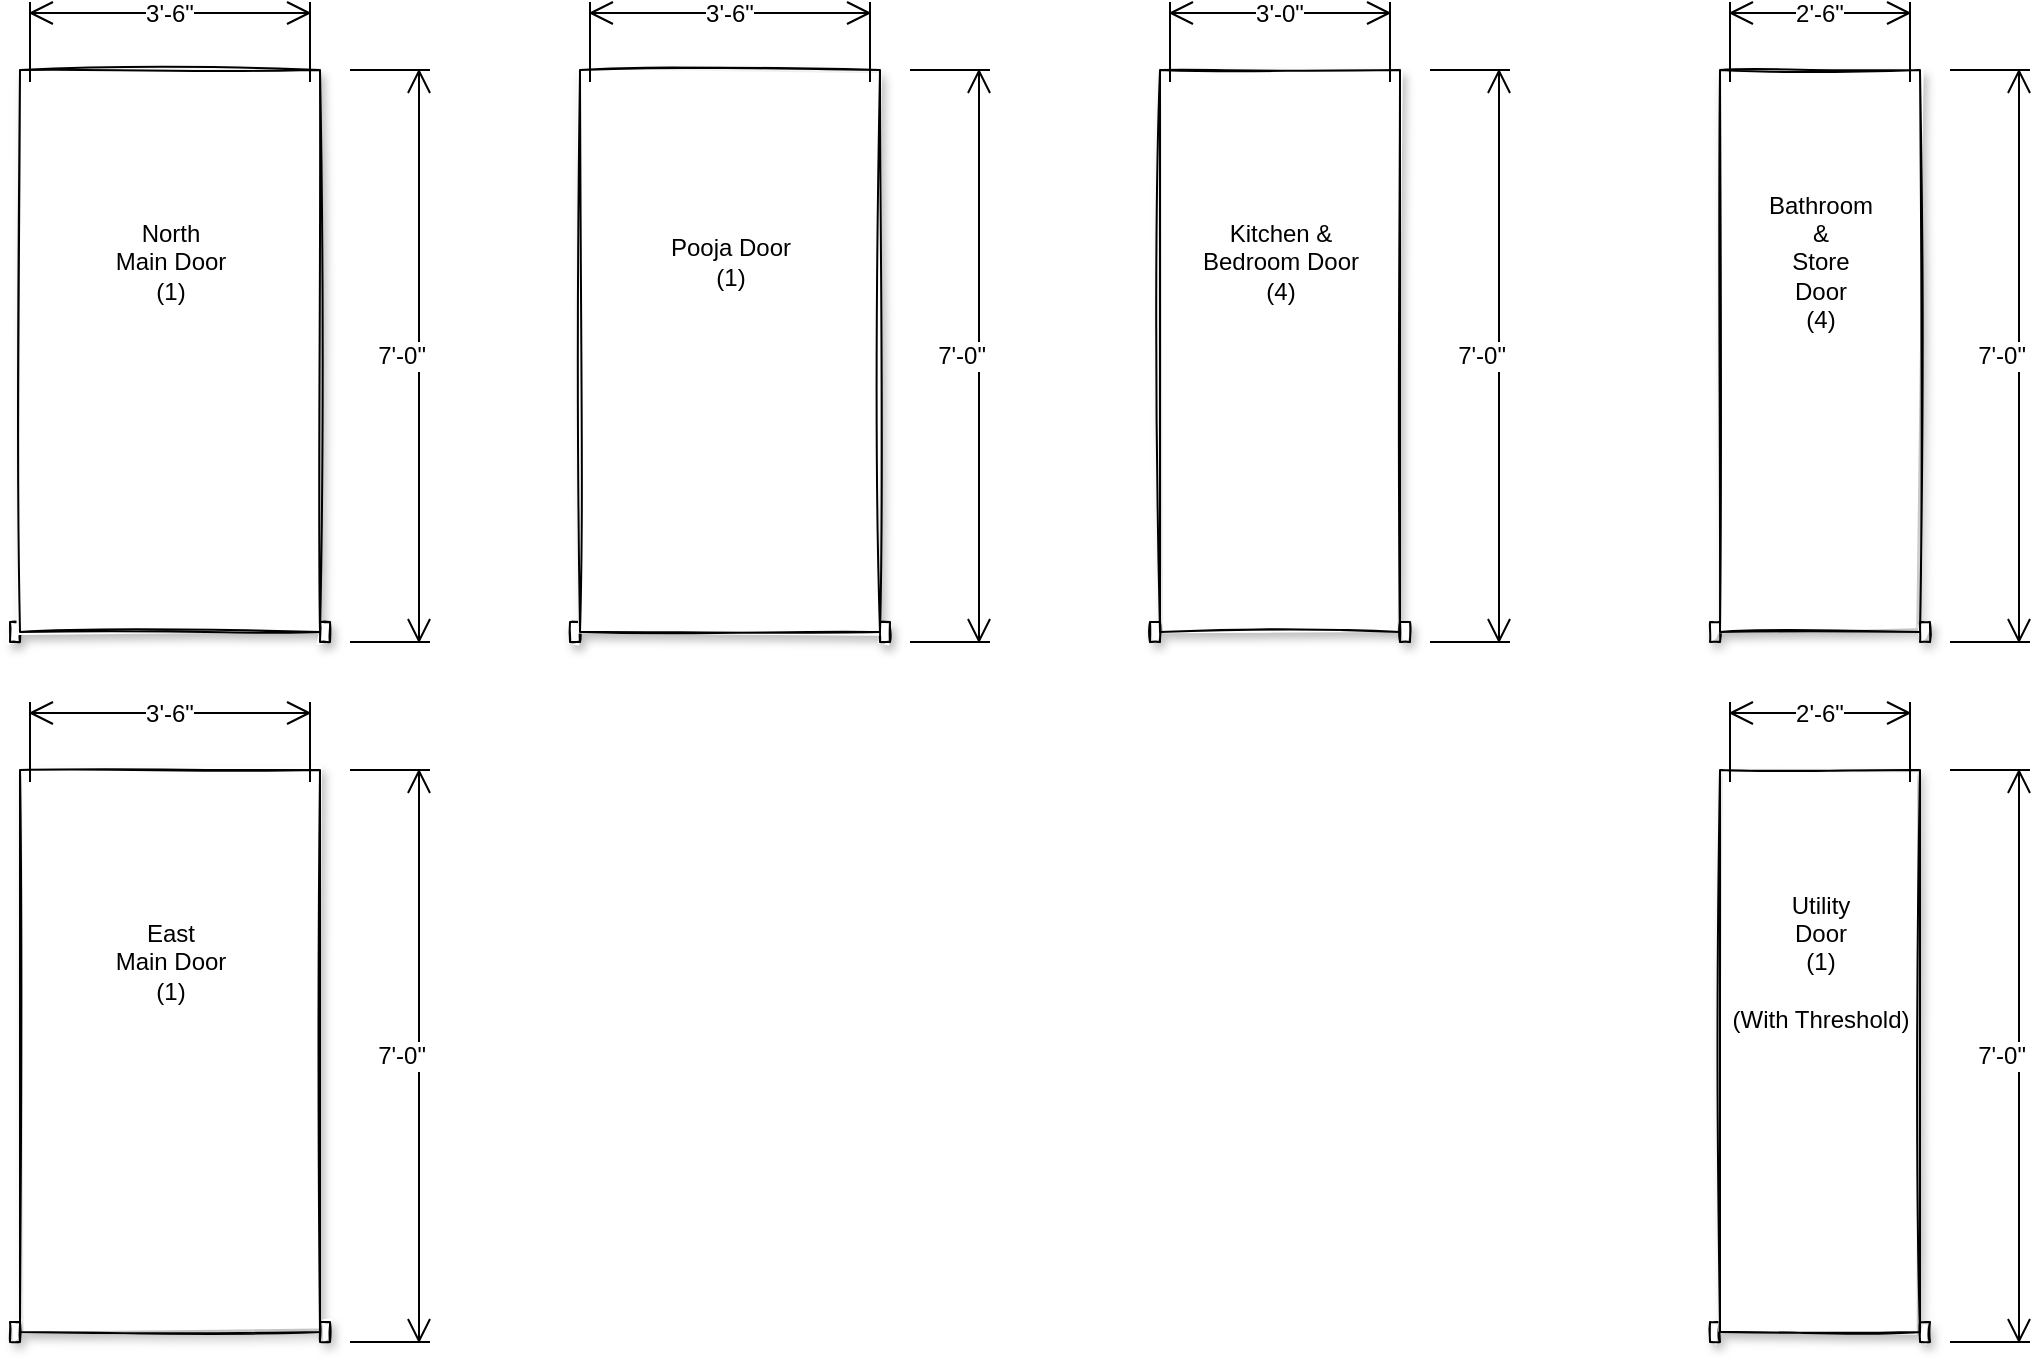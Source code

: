 <mxfile version="16.6.2" type="github" pages="4">
  <diagram id="2RyU8XgS3Ou342YZrbgs" name="GF Doors">
    <mxGraphModel dx="1328" dy="710" grid="1" gridSize="10" guides="1" tooltips="1" connect="1" arrows="1" fold="1" page="1" pageScale="1" pageWidth="1169" pageHeight="827" math="0" shadow="0">
      <root>
        <mxCell id="0" />
        <mxCell id="1" parent="0" />
        <mxCell id="-kedIc6O_IsfXzTdyW87-2" value="" style="verticalLabelPosition=bottom;html=1;verticalAlign=top;align=center;shape=mxgraph.floorplan.doorOverhead;gradientColor=none;shadow=1;sketch=1;" parent="1" vertex="1">
          <mxGeometry x="70" y="84" width="160" height="286" as="geometry" />
        </mxCell>
        <mxCell id="-kedIc6O_IsfXzTdyW87-6" value="3&#39;-6&quot;" style="shape=dimension;direction=west;whiteSpace=wrap;html=1;align=center;points=[];verticalAlign=top;spacingTop=-8;labelBackgroundColor=#ffffff" parent="1" vertex="1">
          <mxGeometry x="80" y="50" width="140" height="40" as="geometry" />
        </mxCell>
        <mxCell id="-kedIc6O_IsfXzTdyW87-7" value="7&#39;-0&quot;" style="shape=dimension;direction=north;whiteSpace=wrap;html=1;align=right;points=[];verticalAlign=middle;labelBackgroundColor=#ffffff;shadow=0;sketch=0;gradientColor=none;" parent="1" vertex="1">
          <mxGeometry x="240" y="84" width="40" height="286" as="geometry" />
        </mxCell>
        <mxCell id="-kedIc6O_IsfXzTdyW87-8" value="North&lt;br&gt;Main Door&lt;br&gt;(1)" style="text;html=1;resizable=0;autosize=1;align=center;verticalAlign=middle;points=[];fillColor=none;strokeColor=none;rounded=0;shadow=1;sketch=1;" parent="1" vertex="1">
          <mxGeometry x="115" y="155" width="70" height="50" as="geometry" />
        </mxCell>
        <mxCell id="nWWzbQOdUr0jvvoibdB6-1" value="" style="verticalLabelPosition=bottom;html=1;verticalAlign=top;align=center;shape=mxgraph.floorplan.doorOverhead;gradientColor=none;shadow=1;sketch=1;" vertex="1" parent="1">
          <mxGeometry x="350" y="84" width="160" height="286" as="geometry" />
        </mxCell>
        <mxCell id="nWWzbQOdUr0jvvoibdB6-2" value="3&#39;-6&quot;" style="shape=dimension;direction=west;whiteSpace=wrap;html=1;align=center;points=[];verticalAlign=top;spacingTop=-8;labelBackgroundColor=#ffffff" vertex="1" parent="1">
          <mxGeometry x="360" y="50" width="140" height="40" as="geometry" />
        </mxCell>
        <mxCell id="nWWzbQOdUr0jvvoibdB6-3" value="7&#39;-0&quot;" style="shape=dimension;direction=north;whiteSpace=wrap;html=1;align=right;points=[];verticalAlign=middle;labelBackgroundColor=#ffffff;shadow=0;sketch=0;gradientColor=none;" vertex="1" parent="1">
          <mxGeometry x="520" y="84" width="40" height="286" as="geometry" />
        </mxCell>
        <mxCell id="nWWzbQOdUr0jvvoibdB6-4" value="Pooja Door&lt;br&gt;(1)" style="text;html=1;resizable=0;autosize=1;align=center;verticalAlign=middle;points=[];fillColor=none;strokeColor=none;rounded=0;shadow=1;sketch=1;" vertex="1" parent="1">
          <mxGeometry x="390" y="165" width="80" height="30" as="geometry" />
        </mxCell>
        <mxCell id="nWWzbQOdUr0jvvoibdB6-5" value="" style="verticalLabelPosition=bottom;html=1;verticalAlign=top;align=center;shape=mxgraph.floorplan.doorOverhead;gradientColor=none;shadow=1;sketch=1;" vertex="1" parent="1">
          <mxGeometry x="640" y="84" width="130" height="286" as="geometry" />
        </mxCell>
        <mxCell id="nWWzbQOdUr0jvvoibdB6-6" value="3&#39;-0&quot;" style="shape=dimension;direction=west;whiteSpace=wrap;html=1;align=center;points=[];verticalAlign=top;spacingTop=-8;labelBackgroundColor=#ffffff" vertex="1" parent="1">
          <mxGeometry x="650" y="50" width="110" height="40" as="geometry" />
        </mxCell>
        <mxCell id="nWWzbQOdUr0jvvoibdB6-7" value="7&#39;-0&quot;" style="shape=dimension;direction=north;whiteSpace=wrap;html=1;align=right;points=[];verticalAlign=middle;labelBackgroundColor=#ffffff;shadow=0;sketch=0;gradientColor=none;" vertex="1" parent="1">
          <mxGeometry x="780" y="84" width="40" height="286" as="geometry" />
        </mxCell>
        <mxCell id="nWWzbQOdUr0jvvoibdB6-8" value="Kitchen &amp;amp;&lt;br&gt;Bedroom Door&lt;br&gt;(4)" style="text;html=1;resizable=0;autosize=1;align=center;verticalAlign=middle;points=[];fillColor=none;strokeColor=none;rounded=0;shadow=1;sketch=1;" vertex="1" parent="1">
          <mxGeometry x="660" y="155" width="90" height="50" as="geometry" />
        </mxCell>
        <mxCell id="nWWzbQOdUr0jvvoibdB6-9" value="" style="verticalLabelPosition=bottom;html=1;verticalAlign=top;align=center;shape=mxgraph.floorplan.doorOverhead;gradientColor=none;shadow=1;sketch=1;" vertex="1" parent="1">
          <mxGeometry x="920" y="84" width="110" height="286" as="geometry" />
        </mxCell>
        <mxCell id="nWWzbQOdUr0jvvoibdB6-10" value="2&#39;-6&quot;" style="shape=dimension;direction=west;whiteSpace=wrap;html=1;align=center;points=[];verticalAlign=top;spacingTop=-8;labelBackgroundColor=#ffffff" vertex="1" parent="1">
          <mxGeometry x="930" y="50" width="90" height="40" as="geometry" />
        </mxCell>
        <mxCell id="nWWzbQOdUr0jvvoibdB6-11" value="7&#39;-0&quot;" style="shape=dimension;direction=north;whiteSpace=wrap;html=1;align=right;points=[];verticalAlign=middle;labelBackgroundColor=#ffffff;shadow=0;sketch=0;gradientColor=none;" vertex="1" parent="1">
          <mxGeometry x="1040" y="84" width="40" height="286" as="geometry" />
        </mxCell>
        <mxCell id="nWWzbQOdUr0jvvoibdB6-12" value="Bathroom&lt;br&gt;&amp;amp;&lt;br&gt;Store&lt;br&gt;Door&lt;br&gt;(4)" style="text;html=1;resizable=0;autosize=1;align=center;verticalAlign=middle;points=[];fillColor=none;strokeColor=none;rounded=0;shadow=1;sketch=1;" vertex="1" parent="1">
          <mxGeometry x="940" y="140" width="70" height="80" as="geometry" />
        </mxCell>
        <mxCell id="nWWzbQOdUr0jvvoibdB6-17" value="" style="verticalLabelPosition=bottom;html=1;verticalAlign=top;align=center;shape=mxgraph.floorplan.doorOverhead;gradientColor=none;shadow=1;sketch=1;" vertex="1" parent="1">
          <mxGeometry x="920" y="434" width="110" height="286" as="geometry" />
        </mxCell>
        <mxCell id="nWWzbQOdUr0jvvoibdB6-18" value="2&#39;-6&quot;" style="shape=dimension;direction=west;whiteSpace=wrap;html=1;align=center;points=[];verticalAlign=top;spacingTop=-8;labelBackgroundColor=#ffffff" vertex="1" parent="1">
          <mxGeometry x="930" y="400" width="90" height="40" as="geometry" />
        </mxCell>
        <mxCell id="nWWzbQOdUr0jvvoibdB6-19" value="7&#39;-0&quot;" style="shape=dimension;direction=north;whiteSpace=wrap;html=1;align=right;points=[];verticalAlign=middle;labelBackgroundColor=#ffffff;shadow=0;sketch=0;gradientColor=none;" vertex="1" parent="1">
          <mxGeometry x="1040" y="434" width="40" height="286" as="geometry" />
        </mxCell>
        <mxCell id="nWWzbQOdUr0jvvoibdB6-20" value="Utility&lt;br&gt;Door&lt;br&gt;(1)&lt;br&gt;&lt;br&gt;(With Threshold)" style="text;html=1;resizable=0;autosize=1;align=center;verticalAlign=middle;points=[];fillColor=none;strokeColor=none;rounded=0;shadow=1;sketch=1;" vertex="1" parent="1">
          <mxGeometry x="925" y="490" width="100" height="80" as="geometry" />
        </mxCell>
        <mxCell id="rlCFzOxSuP8gtzggjr1b-1" value="" style="verticalLabelPosition=bottom;html=1;verticalAlign=top;align=center;shape=mxgraph.floorplan.doorOverhead;gradientColor=none;shadow=1;sketch=1;" vertex="1" parent="1">
          <mxGeometry x="70" y="434" width="160" height="286" as="geometry" />
        </mxCell>
        <mxCell id="rlCFzOxSuP8gtzggjr1b-2" value="3&#39;-6&quot;" style="shape=dimension;direction=west;whiteSpace=wrap;html=1;align=center;points=[];verticalAlign=top;spacingTop=-8;labelBackgroundColor=#ffffff" vertex="1" parent="1">
          <mxGeometry x="80" y="400" width="140" height="40" as="geometry" />
        </mxCell>
        <mxCell id="rlCFzOxSuP8gtzggjr1b-3" value="7&#39;-0&quot;" style="shape=dimension;direction=north;whiteSpace=wrap;html=1;align=right;points=[];verticalAlign=middle;labelBackgroundColor=#ffffff;shadow=0;sketch=0;gradientColor=none;" vertex="1" parent="1">
          <mxGeometry x="240" y="434" width="40" height="286" as="geometry" />
        </mxCell>
        <mxCell id="rlCFzOxSuP8gtzggjr1b-4" value="East&lt;br&gt;Main Door&lt;br&gt;(1)" style="text;html=1;resizable=0;autosize=1;align=center;verticalAlign=middle;points=[];fillColor=none;strokeColor=none;rounded=0;shadow=1;sketch=1;" vertex="1" parent="1">
          <mxGeometry x="115" y="505" width="70" height="50" as="geometry" />
        </mxCell>
      </root>
    </mxGraphModel>
  </diagram>
  <diagram name="GF Windows" id="BZlnHWajwyw8XFA7sFdJ">
    <mxGraphModel dx="1328" dy="710" grid="1" gridSize="10" guides="1" tooltips="1" connect="1" arrows="1" fold="1" page="1" pageScale="1" pageWidth="1169" pageHeight="827" math="0" shadow="0">
      <root>
        <mxCell id="9AlaRydBbtmJNh-A9zOE-0" />
        <mxCell id="9AlaRydBbtmJNh-A9zOE-1" parent="9AlaRydBbtmJNh-A9zOE-0" />
        <mxCell id="vrgFO_x-1VUMmjaWgAL5-11" value="" style="verticalLabelPosition=bottom;html=1;verticalAlign=top;align=center;shape=mxgraph.floorplan.doorOverhead;shadow=1;sketch=1;gradientColor=none;" vertex="1" parent="9AlaRydBbtmJNh-A9zOE-1">
          <mxGeometry x="643.75" y="400" width="90" height="210" as="geometry" />
        </mxCell>
        <mxCell id="vrgFO_x-1VUMmjaWgAL5-5" value="" style="verticalLabelPosition=bottom;html=1;verticalAlign=top;align=center;shape=mxgraph.floorplan.doorOverhead;shadow=1;sketch=1;gradientColor=none;" vertex="1" parent="9AlaRydBbtmJNh-A9zOE-1">
          <mxGeometry x="563.75" y="400" width="90" height="210" as="geometry" />
        </mxCell>
        <mxCell id="vrgFO_x-1VUMmjaWgAL5-4" value="" style="verticalLabelPosition=bottom;html=1;verticalAlign=top;align=center;shape=mxgraph.floorplan.doorOverhead;shadow=1;sketch=1;gradientColor=none;" vertex="1" parent="9AlaRydBbtmJNh-A9zOE-1">
          <mxGeometry x="483.75" y="400" width="90" height="210" as="geometry" />
        </mxCell>
        <mxCell id="vrgFO_x-1VUMmjaWgAL5-6" value="" style="verticalLabelPosition=bottom;html=1;verticalAlign=top;align=center;shape=mxgraph.floorplan.doorOverhead;shadow=1;sketch=1;gradientColor=none;" vertex="1" parent="9AlaRydBbtmJNh-A9zOE-1">
          <mxGeometry x="403.75" y="400" width="90" height="210" as="geometry" />
        </mxCell>
        <mxCell id="9AlaRydBbtmJNh-A9zOE-2" value="" style="verticalLabelPosition=bottom;html=1;verticalAlign=top;align=center;shape=mxgraph.floorplan.doorOverhead;shadow=1;sketch=1;gradientColor=none;" parent="9AlaRydBbtmJNh-A9zOE-1" vertex="1">
          <mxGeometry x="910" y="400" width="90" height="210" as="geometry" />
        </mxCell>
        <mxCell id="9AlaRydBbtmJNh-A9zOE-3" value="" style="verticalLabelPosition=bottom;html=1;verticalAlign=top;align=center;shape=mxgraph.floorplan.doorOverhead;shadow=1;sketch=1;gradientColor=none;" parent="9AlaRydBbtmJNh-A9zOE-1" vertex="1">
          <mxGeometry x="990" y="400" width="90" height="210" as="geometry" />
        </mxCell>
        <mxCell id="9AlaRydBbtmJNh-A9zOE-8" value="" style="verticalLabelPosition=bottom;html=1;verticalAlign=top;align=center;shape=mxgraph.floorplan.doorOverhead;shadow=1;sketch=1;gradientColor=none;" parent="9AlaRydBbtmJNh-A9zOE-1" vertex="1">
          <mxGeometry x="75" y="84" width="125" height="206" as="geometry" />
        </mxCell>
        <mxCell id="9AlaRydBbtmJNh-A9zOE-9" value="3&#39;-0&quot;" style="shape=dimension;direction=west;whiteSpace=wrap;html=1;align=center;points=[];verticalAlign=top;spacingTop=-8;labelBackgroundColor=#ffffff" parent="9AlaRydBbtmJNh-A9zOE-1" vertex="1">
          <mxGeometry x="87.5" y="50" width="100" height="40" as="geometry" />
        </mxCell>
        <mxCell id="9AlaRydBbtmJNh-A9zOE-10" value="5&#39;-0&quot;" style="shape=dimension;direction=north;whiteSpace=wrap;html=1;align=right;points=[];verticalAlign=middle;labelBackgroundColor=#ffffff;shadow=0;sketch=0;gradientColor=none;" parent="9AlaRydBbtmJNh-A9zOE-1" vertex="1">
          <mxGeometry x="210" y="84" width="40" height="206" as="geometry" />
        </mxCell>
        <mxCell id="9AlaRydBbtmJNh-A9zOE-11" value="North&lt;br&gt;Window&lt;br&gt;(1)" style="text;html=1;resizable=0;autosize=1;align=center;verticalAlign=middle;points=[];fillColor=none;strokeColor=none;rounded=0;shadow=1;sketch=1;" parent="9AlaRydBbtmJNh-A9zOE-1" vertex="1">
          <mxGeometry x="107.5" y="155" width="60" height="50" as="geometry" />
        </mxCell>
        <mxCell id="9AlaRydBbtmJNh-A9zOE-16" value="5&#39;-0&quot;" style="shape=dimension;direction=north;whiteSpace=wrap;html=1;align=right;points=[];verticalAlign=middle;labelBackgroundColor=#ffffff;shadow=0;sketch=0;gradientColor=none;" parent="9AlaRydBbtmJNh-A9zOE-1" vertex="1">
          <mxGeometry x="746.25" y="400" width="40" height="210" as="geometry" />
        </mxCell>
        <mxCell id="9AlaRydBbtmJNh-A9zOE-21" value="Guest Room Window (East)&lt;br&gt;(1)" style="text;html=1;resizable=0;autosize=1;align=center;verticalAlign=middle;points=[];fillColor=none;strokeColor=none;rounded=0;shadow=0;sketch=0;" parent="9AlaRydBbtmJNh-A9zOE-1" vertex="1">
          <mxGeometry x="496.25" y="490" width="160" height="30" as="geometry" />
        </mxCell>
        <mxCell id="9AlaRydBbtmJNh-A9zOE-22" value="" style="verticalLabelPosition=bottom;html=1;verticalAlign=top;align=center;shape=mxgraph.floorplan.doorOverhead;shadow=1;sketch=1;gradientColor=none;" parent="9AlaRydBbtmJNh-A9zOE-1" vertex="1">
          <mxGeometry x="315" y="84" width="95" height="166" as="geometry" />
        </mxCell>
        <mxCell id="9AlaRydBbtmJNh-A9zOE-23" value="2&#39;-0&quot;" style="shape=dimension;direction=west;whiteSpace=wrap;html=1;align=center;points=[];verticalAlign=top;spacingTop=-8;labelBackgroundColor=#ffffff" parent="9AlaRydBbtmJNh-A9zOE-1" vertex="1">
          <mxGeometry x="320" y="50" width="80" height="40" as="geometry" />
        </mxCell>
        <mxCell id="9AlaRydBbtmJNh-A9zOE-24" value="4&#39;-0&quot;" style="shape=dimension;direction=north;whiteSpace=wrap;html=1;align=right;points=[];verticalAlign=middle;labelBackgroundColor=#ffffff;shadow=0;sketch=0;gradientColor=none;" parent="9AlaRydBbtmJNh-A9zOE-1" vertex="1">
          <mxGeometry x="430" y="84" width="40" height="166" as="geometry" />
        </mxCell>
        <mxCell id="9AlaRydBbtmJNh-A9zOE-25" value="South &amp;amp; West&lt;br&gt;Windows&lt;br&gt;(3)" style="text;html=1;resizable=0;autosize=1;align=center;verticalAlign=middle;points=[];fillColor=none;strokeColor=none;rounded=0;shadow=0;sketch=0;" parent="9AlaRydBbtmJNh-A9zOE-1" vertex="1">
          <mxGeometry x="320" y="155" width="90" height="50" as="geometry" />
        </mxCell>
        <mxCell id="9AlaRydBbtmJNh-A9zOE-26" value="" style="verticalLabelPosition=bottom;html=1;verticalAlign=top;align=center;shape=mxgraph.floorplan.doorOverhead;shadow=1;sketch=1;gradientColor=none;" parent="9AlaRydBbtmJNh-A9zOE-1" vertex="1">
          <mxGeometry x="830" y="400" width="90" height="210" as="geometry" />
        </mxCell>
        <mxCell id="9AlaRydBbtmJNh-A9zOE-27" value="5&#39;-0&quot;" style="shape=dimension;direction=north;whiteSpace=wrap;html=1;align=right;points=[];verticalAlign=middle;labelBackgroundColor=#ffffff;shadow=0;sketch=0;gradientColor=none;" parent="9AlaRydBbtmJNh-A9zOE-1" vertex="1">
          <mxGeometry x="1090" y="400" width="40" height="210" as="geometry" />
        </mxCell>
        <mxCell id="9AlaRydBbtmJNh-A9zOE-28" value="1&#39;-6&quot;" style="shape=dimension;direction=west;whiteSpace=wrap;html=1;align=center;points=[];verticalAlign=top;spacingTop=-8;labelBackgroundColor=#ffffff" parent="9AlaRydBbtmJNh-A9zOE-1" vertex="1">
          <mxGeometry x="840" y="370" width="70" height="40" as="geometry" />
        </mxCell>
        <mxCell id="9AlaRydBbtmJNh-A9zOE-29" value="1&#39;-6&quot;" style="shape=dimension;direction=west;whiteSpace=wrap;html=1;align=center;points=[];verticalAlign=top;spacingTop=-8;labelBackgroundColor=#ffffff" parent="9AlaRydBbtmJNh-A9zOE-1" vertex="1">
          <mxGeometry x="920" y="370" width="70" height="40" as="geometry" />
        </mxCell>
        <mxCell id="9AlaRydBbtmJNh-A9zOE-30" value="1&#39;-6&quot;" style="shape=dimension;direction=west;whiteSpace=wrap;html=1;align=center;points=[];verticalAlign=top;spacingTop=-8;labelBackgroundColor=#ffffff" parent="9AlaRydBbtmJNh-A9zOE-1" vertex="1">
          <mxGeometry x="1000" y="370" width="70" height="40" as="geometry" />
        </mxCell>
        <mxCell id="9AlaRydBbtmJNh-A9zOE-31" value="" style="verticalLabelPosition=bottom;html=1;verticalAlign=top;align=center;shape=mxgraph.floorplan.doorOverhead;shadow=1;sketch=1;gradientColor=none;" parent="9AlaRydBbtmJNh-A9zOE-1" vertex="1">
          <mxGeometry x="510" y="84" width="170" height="76" as="geometry" />
        </mxCell>
        <mxCell id="9AlaRydBbtmJNh-A9zOE-32" value="4&#39;-0&quot;" style="shape=dimension;direction=west;whiteSpace=wrap;html=1;align=center;points=[];verticalAlign=top;spacingTop=-8;labelBackgroundColor=#ffffff" parent="9AlaRydBbtmJNh-A9zOE-1" vertex="1">
          <mxGeometry x="522.5" y="50" width="147.5" height="40" as="geometry" />
        </mxCell>
        <mxCell id="9AlaRydBbtmJNh-A9zOE-33" value="2&#39;-0&quot;" style="shape=dimension;direction=north;whiteSpace=wrap;html=1;align=right;points=[];verticalAlign=middle;labelBackgroundColor=#ffffff;shadow=0;sketch=0;gradientColor=none;" parent="9AlaRydBbtmJNh-A9zOE-1" vertex="1">
          <mxGeometry x="690" y="86.5" width="40" height="76" as="geometry" />
        </mxCell>
        <mxCell id="9AlaRydBbtmJNh-A9zOE-34" value="Kitchen&lt;br&gt;Window&lt;br&gt;(1)" style="text;html=1;resizable=0;autosize=1;align=center;verticalAlign=middle;points=[];fillColor=none;strokeColor=none;rounded=0;shadow=0;sketch=0;" parent="9AlaRydBbtmJNh-A9zOE-1" vertex="1">
          <mxGeometry x="565" y="99.5" width="60" height="50" as="geometry" />
        </mxCell>
        <mxCell id="9AlaRydBbtmJNh-A9zOE-35" value="" style="verticalLabelPosition=bottom;html=1;verticalAlign=top;align=center;shape=mxgraph.floorplan.doorOverhead;shadow=1;sketch=1;gradientColor=none;" parent="9AlaRydBbtmJNh-A9zOE-1" vertex="1">
          <mxGeometry x="510" y="239" width="130" height="71" as="geometry" />
        </mxCell>
        <mxCell id="9AlaRydBbtmJNh-A9zOE-36" value="3&#39;-0&quot;" style="shape=dimension;direction=west;whiteSpace=wrap;html=1;align=center;points=[];verticalAlign=top;spacingTop=-8;labelBackgroundColor=#ffffff" parent="9AlaRydBbtmJNh-A9zOE-1" vertex="1">
          <mxGeometry x="522.5" y="205" width="107.5" height="40" as="geometry" />
        </mxCell>
        <mxCell id="9AlaRydBbtmJNh-A9zOE-37" value="1&#39;-6&quot;" style="shape=dimension;direction=north;whiteSpace=wrap;html=1;align=right;points=[];verticalAlign=middle;labelBackgroundColor=#ffffff;shadow=0;sketch=0;gradientColor=none;" parent="9AlaRydBbtmJNh-A9zOE-1" vertex="1">
          <mxGeometry x="650" y="239" width="40" height="71" as="geometry" />
        </mxCell>
        <mxCell id="9AlaRydBbtmJNh-A9zOE-38" value="Bathroom&lt;br&gt;Ventilator&lt;br&gt;(3)" style="text;html=1;resizable=0;autosize=1;align=center;verticalAlign=middle;points=[];fillColor=none;strokeColor=none;rounded=0;shadow=0;sketch=0;" parent="9AlaRydBbtmJNh-A9zOE-1" vertex="1">
          <mxGeometry x="541.25" y="250" width="70" height="50" as="geometry" />
        </mxCell>
        <mxCell id="vrgFO_x-1VUMmjaWgAL5-0" value="" style="verticalLabelPosition=bottom;html=1;verticalAlign=top;align=center;shape=mxgraph.floorplan.doorOverhead;shadow=1;sketch=1;gradientColor=none;" vertex="1" parent="9AlaRydBbtmJNh-A9zOE-1">
          <mxGeometry x="760" y="84" width="130" height="81" as="geometry" />
        </mxCell>
        <mxCell id="vrgFO_x-1VUMmjaWgAL5-1" value="3&#39;-0&quot;" style="shape=dimension;direction=west;whiteSpace=wrap;html=1;align=center;points=[];verticalAlign=top;spacingTop=-8;labelBackgroundColor=#ffffff" vertex="1" parent="9AlaRydBbtmJNh-A9zOE-1">
          <mxGeometry x="772.5" y="50" width="107.5" height="40" as="geometry" />
        </mxCell>
        <mxCell id="vrgFO_x-1VUMmjaWgAL5-2" value="2&#39;-0&quot;" style="shape=dimension;direction=north;whiteSpace=wrap;html=1;align=right;points=[];verticalAlign=middle;labelBackgroundColor=#ffffff;shadow=0;sketch=0;gradientColor=none;" vertex="1" parent="9AlaRydBbtmJNh-A9zOE-1">
          <mxGeometry x="900" y="84" width="40" height="76" as="geometry" />
        </mxCell>
        <mxCell id="vrgFO_x-1VUMmjaWgAL5-3" value="Pooja&lt;br&gt;Ventilator&lt;br&gt;(1)" style="text;html=1;resizable=0;autosize=1;align=center;verticalAlign=middle;points=[];fillColor=none;strokeColor=none;rounded=0;shadow=0;sketch=0;" vertex="1" parent="9AlaRydBbtmJNh-A9zOE-1">
          <mxGeometry x="790" y="99.5" width="70" height="50" as="geometry" />
        </mxCell>
        <mxCell id="vrgFO_x-1VUMmjaWgAL5-7" value="1&#39;-6&quot;" style="shape=dimension;direction=west;whiteSpace=wrap;html=1;align=center;points=[];verticalAlign=top;spacingTop=-8;labelBackgroundColor=#ffffff" vertex="1" parent="9AlaRydBbtmJNh-A9zOE-1">
          <mxGeometry x="413.75" y="370" width="70" height="40" as="geometry" />
        </mxCell>
        <mxCell id="vrgFO_x-1VUMmjaWgAL5-8" value="1&#39;-6&quot;" style="shape=dimension;direction=west;whiteSpace=wrap;html=1;align=center;points=[];verticalAlign=top;spacingTop=-8;labelBackgroundColor=#ffffff" vertex="1" parent="9AlaRydBbtmJNh-A9zOE-1">
          <mxGeometry x="493.75" y="370" width="70" height="40" as="geometry" />
        </mxCell>
        <mxCell id="vrgFO_x-1VUMmjaWgAL5-9" value="1&#39;-6&quot;" style="shape=dimension;direction=west;whiteSpace=wrap;html=1;align=center;points=[];verticalAlign=top;spacingTop=-8;labelBackgroundColor=#ffffff" vertex="1" parent="9AlaRydBbtmJNh-A9zOE-1">
          <mxGeometry x="573.75" y="370" width="70" height="40" as="geometry" />
        </mxCell>
        <mxCell id="vrgFO_x-1VUMmjaWgAL5-12" value="1&#39;-6&quot;" style="shape=dimension;direction=west;whiteSpace=wrap;html=1;align=center;points=[];verticalAlign=top;spacingTop=-8;labelBackgroundColor=#ffffff" vertex="1" parent="9AlaRydBbtmJNh-A9zOE-1">
          <mxGeometry x="653.75" y="370" width="70" height="40" as="geometry" />
        </mxCell>
        <mxCell id="gt81WQ3WdtitppwRMV2t-0" value="" style="verticalLabelPosition=bottom;html=1;verticalAlign=top;align=center;shape=mxgraph.floorplan.doorOverhead;shadow=1;sketch=1;gradientColor=none;" vertex="1" parent="9AlaRydBbtmJNh-A9zOE-1">
          <mxGeometry x="760" y="239" width="130" height="81" as="geometry" />
        </mxCell>
        <mxCell id="gt81WQ3WdtitppwRMV2t-1" value="3&#39;-0&quot;" style="shape=dimension;direction=west;whiteSpace=wrap;html=1;align=center;points=[];verticalAlign=top;spacingTop=-8;labelBackgroundColor=#ffffff" vertex="1" parent="9AlaRydBbtmJNh-A9zOE-1">
          <mxGeometry x="772.5" y="205" width="107.5" height="40" as="geometry" />
        </mxCell>
        <mxCell id="gt81WQ3WdtitppwRMV2t-2" value="2&#39;-0&quot;" style="shape=dimension;direction=north;whiteSpace=wrap;html=1;align=right;points=[];verticalAlign=middle;labelBackgroundColor=#ffffff;shadow=0;sketch=0;gradientColor=none;" vertex="1" parent="9AlaRydBbtmJNh-A9zOE-1">
          <mxGeometry x="900" y="239" width="40" height="76" as="geometry" />
        </mxCell>
        <mxCell id="gt81WQ3WdtitppwRMV2t-3" value="Staircase&lt;br&gt;&amp;amp; Store&lt;br&gt;Ventilator&lt;br&gt;(2)" style="text;html=1;resizable=0;autosize=1;align=center;verticalAlign=middle;points=[];fillColor=none;strokeColor=none;rounded=0;shadow=0;sketch=0;" vertex="1" parent="9AlaRydBbtmJNh-A9zOE-1">
          <mxGeometry x="790" y="249.5" width="70" height="60" as="geometry" />
        </mxCell>
        <mxCell id="aEL_hipinDzjNlART4H1-0" value="" style="verticalLabelPosition=bottom;html=1;verticalAlign=top;align=center;shape=mxgraph.floorplan.doorOverhead;shadow=1;sketch=1;gradientColor=none;" vertex="1" parent="9AlaRydBbtmJNh-A9zOE-1">
          <mxGeometry x="155" y="470" width="90" height="140" as="geometry" />
        </mxCell>
        <mxCell id="aEL_hipinDzjNlART4H1-1" value="" style="verticalLabelPosition=bottom;html=1;verticalAlign=top;align=center;shape=mxgraph.floorplan.doorOverhead;shadow=1;sketch=1;gradientColor=none;" vertex="1" parent="9AlaRydBbtmJNh-A9zOE-1">
          <mxGeometry x="155" y="400" width="90" height="70" as="geometry" />
        </mxCell>
        <mxCell id="aEL_hipinDzjNlART4H1-2" value="" style="verticalLabelPosition=bottom;html=1;verticalAlign=top;align=center;shape=mxgraph.floorplan.doorOverhead;shadow=1;sketch=1;gradientColor=none;" vertex="1" parent="9AlaRydBbtmJNh-A9zOE-1">
          <mxGeometry x="235" y="400" width="90" height="210" as="geometry" />
        </mxCell>
        <mxCell id="aEL_hipinDzjNlART4H1-3" value="" style="verticalLabelPosition=bottom;html=1;verticalAlign=top;align=center;shape=mxgraph.floorplan.doorOverhead;shadow=1;sketch=1;gradientColor=none;" vertex="1" parent="9AlaRydBbtmJNh-A9zOE-1">
          <mxGeometry x="75" y="400" width="90" height="210" as="geometry" />
        </mxCell>
        <mxCell id="aEL_hipinDzjNlART4H1-4" value="5&#39;-0&quot;" style="shape=dimension;direction=north;whiteSpace=wrap;html=1;align=right;points=[];verticalAlign=middle;labelBackgroundColor=#ffffff;shadow=0;sketch=0;gradientColor=none;" vertex="1" parent="9AlaRydBbtmJNh-A9zOE-1">
          <mxGeometry x="335" y="400" width="40" height="210" as="geometry" />
        </mxCell>
        <mxCell id="aEL_hipinDzjNlART4H1-5" value="2&#39;-0&quot;" style="shape=dimension;direction=west;whiteSpace=wrap;html=1;align=center;points=[];verticalAlign=top;spacingTop=-8;labelBackgroundColor=#ffffff" vertex="1" parent="9AlaRydBbtmJNh-A9zOE-1">
          <mxGeometry x="85" y="370" width="70" height="40" as="geometry" />
        </mxCell>
        <mxCell id="aEL_hipinDzjNlART4H1-6" value="2&#39;-0&quot;" style="shape=dimension;direction=west;whiteSpace=wrap;html=1;align=center;points=[];verticalAlign=top;spacingTop=-8;labelBackgroundColor=#ffffff" vertex="1" parent="9AlaRydBbtmJNh-A9zOE-1">
          <mxGeometry x="165" y="370" width="70" height="40" as="geometry" />
        </mxCell>
        <mxCell id="aEL_hipinDzjNlART4H1-7" value="2&#39;-0&quot;" style="shape=dimension;direction=west;whiteSpace=wrap;html=1;align=center;points=[];verticalAlign=top;spacingTop=-8;labelBackgroundColor=#ffffff" vertex="1" parent="9AlaRydBbtmJNh-A9zOE-1">
          <mxGeometry x="245" y="370" width="70" height="40" as="geometry" />
        </mxCell>
        <mxCell id="aEL_hipinDzjNlART4H1-8" value="Guest Room Window (West)&lt;br&gt;(1)" style="text;html=1;resizable=0;autosize=1;align=center;verticalAlign=middle;points=[];fillColor=none;strokeColor=none;rounded=0;shadow=0;sketch=0;" vertex="1" parent="9AlaRydBbtmJNh-A9zOE-1">
          <mxGeometry x="115" y="490" width="170" height="30" as="geometry" />
        </mxCell>
        <mxCell id="9AlaRydBbtmJNh-A9zOE-39" value="Dining Room Window&lt;br&gt;(1)" style="text;html=1;resizable=0;autosize=1;align=center;verticalAlign=middle;points=[];fillColor=none;strokeColor=none;rounded=0;shadow=0;sketch=0;" parent="9AlaRydBbtmJNh-A9zOE-1" vertex="1">
          <mxGeometry x="900" y="490" width="130" height="30" as="geometry" />
        </mxCell>
      </root>
    </mxGraphModel>
  </diagram>
  <diagram name="FF Doors" id="qHoBvrO0I5i16xwbiQJJ">
    <mxGraphModel dx="1328" dy="710" grid="1" gridSize="10" guides="1" tooltips="1" connect="1" arrows="1" fold="1" page="1" pageScale="1" pageWidth="1169" pageHeight="827" math="0" shadow="0">
      <root>
        <mxCell id="npET57eNlUMaQd7IfBoy-0" />
        <mxCell id="npET57eNlUMaQd7IfBoy-1" parent="npET57eNlUMaQd7IfBoy-0" />
        <mxCell id="KFG30fFJeh1CJ3Llj5D_-8" value="" style="verticalLabelPosition=bottom;html=1;verticalAlign=top;align=center;shape=mxgraph.floorplan.doorOverhead;gradientColor=none;shadow=1;sketch=1;" vertex="1" parent="npET57eNlUMaQd7IfBoy-1">
          <mxGeometry x="420" y="434" width="90" height="286" as="geometry" />
        </mxCell>
        <mxCell id="npET57eNlUMaQd7IfBoy-22" value="" style="verticalLabelPosition=bottom;html=1;verticalAlign=top;align=center;shape=mxgraph.floorplan.doorOverhead;gradientColor=none;shadow=1;sketch=1;" vertex="1" parent="npET57eNlUMaQd7IfBoy-1">
          <mxGeometry x="350" y="434" width="90" height="286" as="geometry" />
        </mxCell>
        <mxCell id="KFG30fFJeh1CJ3Llj5D_-9" value="" style="verticalLabelPosition=bottom;html=1;verticalAlign=top;align=center;shape=mxgraph.floorplan.doorOverhead;gradientColor=none;shadow=1;sketch=1;" vertex="1" parent="npET57eNlUMaQd7IfBoy-1">
          <mxGeometry x="500" y="434" width="70" height="216" as="geometry" />
        </mxCell>
        <mxCell id="npET57eNlUMaQd7IfBoy-2" value="" style="verticalLabelPosition=bottom;html=1;verticalAlign=top;align=center;shape=mxgraph.floorplan.doorOverhead;gradientColor=none;shadow=1;sketch=1;" vertex="1" parent="npET57eNlUMaQd7IfBoy-1">
          <mxGeometry x="70" y="84" width="160" height="286" as="geometry" />
        </mxCell>
        <mxCell id="npET57eNlUMaQd7IfBoy-3" value="3&#39;-6&quot;" style="shape=dimension;direction=west;whiteSpace=wrap;html=1;align=center;points=[];verticalAlign=top;spacingTop=-8;labelBackgroundColor=#ffffff" vertex="1" parent="npET57eNlUMaQd7IfBoy-1">
          <mxGeometry x="80" y="50" width="140" height="40" as="geometry" />
        </mxCell>
        <mxCell id="npET57eNlUMaQd7IfBoy-4" value="7&#39;-0&quot;" style="shape=dimension;direction=north;whiteSpace=wrap;html=1;align=right;points=[];verticalAlign=middle;labelBackgroundColor=#ffffff;shadow=0;sketch=0;gradientColor=none;" vertex="1" parent="npET57eNlUMaQd7IfBoy-1">
          <mxGeometry x="240" y="84" width="40" height="286" as="geometry" />
        </mxCell>
        <mxCell id="npET57eNlUMaQd7IfBoy-5" value="North&lt;br&gt;Main Door&lt;br&gt;(1)" style="text;html=1;resizable=0;autosize=1;align=center;verticalAlign=middle;points=[];fillColor=none;strokeColor=none;rounded=0;shadow=1;sketch=1;" vertex="1" parent="npET57eNlUMaQd7IfBoy-1">
          <mxGeometry x="115" y="155" width="70" height="50" as="geometry" />
        </mxCell>
        <mxCell id="npET57eNlUMaQd7IfBoy-6" value="" style="verticalLabelPosition=bottom;html=1;verticalAlign=top;align=center;shape=mxgraph.floorplan.doorOverhead;gradientColor=none;shadow=1;sketch=1;" vertex="1" parent="npET57eNlUMaQd7IfBoy-1">
          <mxGeometry x="350" y="84" width="160" height="286" as="geometry" />
        </mxCell>
        <mxCell id="npET57eNlUMaQd7IfBoy-7" value="3&#39;-6&quot;" style="shape=dimension;direction=west;whiteSpace=wrap;html=1;align=center;points=[];verticalAlign=top;spacingTop=-8;labelBackgroundColor=#ffffff" vertex="1" parent="npET57eNlUMaQd7IfBoy-1">
          <mxGeometry x="360" y="50" width="140" height="40" as="geometry" />
        </mxCell>
        <mxCell id="npET57eNlUMaQd7IfBoy-8" value="7&#39;-0&quot;" style="shape=dimension;direction=north;whiteSpace=wrap;html=1;align=right;points=[];verticalAlign=middle;labelBackgroundColor=#ffffff;shadow=0;sketch=0;gradientColor=none;" vertex="1" parent="npET57eNlUMaQd7IfBoy-1">
          <mxGeometry x="520" y="84" width="40" height="286" as="geometry" />
        </mxCell>
        <mxCell id="npET57eNlUMaQd7IfBoy-9" value="Pooja Door&lt;br&gt;(1)" style="text;html=1;resizable=0;autosize=1;align=center;verticalAlign=middle;points=[];fillColor=none;strokeColor=none;rounded=0;shadow=1;sketch=1;" vertex="1" parent="npET57eNlUMaQd7IfBoy-1">
          <mxGeometry x="390" y="165" width="80" height="30" as="geometry" />
        </mxCell>
        <mxCell id="npET57eNlUMaQd7IfBoy-10" value="" style="verticalLabelPosition=bottom;html=1;verticalAlign=top;align=center;shape=mxgraph.floorplan.doorOverhead;gradientColor=none;shadow=1;sketch=1;" vertex="1" parent="npET57eNlUMaQd7IfBoy-1">
          <mxGeometry x="640" y="84" width="130" height="286" as="geometry" />
        </mxCell>
        <mxCell id="npET57eNlUMaQd7IfBoy-11" value="3&#39;-0&quot;" style="shape=dimension;direction=west;whiteSpace=wrap;html=1;align=center;points=[];verticalAlign=top;spacingTop=-8;labelBackgroundColor=#ffffff" vertex="1" parent="npET57eNlUMaQd7IfBoy-1">
          <mxGeometry x="650" y="50" width="110" height="40" as="geometry" />
        </mxCell>
        <mxCell id="npET57eNlUMaQd7IfBoy-12" value="7&#39;-0&quot;" style="shape=dimension;direction=north;whiteSpace=wrap;html=1;align=right;points=[];verticalAlign=middle;labelBackgroundColor=#ffffff;shadow=0;sketch=0;gradientColor=none;" vertex="1" parent="npET57eNlUMaQd7IfBoy-1">
          <mxGeometry x="780" y="84" width="40" height="286" as="geometry" />
        </mxCell>
        <mxCell id="npET57eNlUMaQd7IfBoy-13" value="Home Theatre,&lt;br&gt;Staircase &amp;amp;&lt;br&gt;Bedroom Door&lt;br&gt;(5)" style="text;html=1;resizable=0;autosize=1;align=center;verticalAlign=middle;points=[];fillColor=none;strokeColor=none;rounded=0;shadow=1;sketch=1;" vertex="1" parent="npET57eNlUMaQd7IfBoy-1">
          <mxGeometry x="655" y="150" width="100" height="60" as="geometry" />
        </mxCell>
        <mxCell id="npET57eNlUMaQd7IfBoy-14" value="" style="verticalLabelPosition=bottom;html=1;verticalAlign=top;align=center;shape=mxgraph.floorplan.doorOverhead;gradientColor=none;shadow=1;sketch=1;" vertex="1" parent="npET57eNlUMaQd7IfBoy-1">
          <mxGeometry x="920" y="84" width="110" height="286" as="geometry" />
        </mxCell>
        <mxCell id="npET57eNlUMaQd7IfBoy-15" value="2&#39;-6&quot;" style="shape=dimension;direction=west;whiteSpace=wrap;html=1;align=center;points=[];verticalAlign=top;spacingTop=-8;labelBackgroundColor=#ffffff" vertex="1" parent="npET57eNlUMaQd7IfBoy-1">
          <mxGeometry x="930" y="50" width="90" height="40" as="geometry" />
        </mxCell>
        <mxCell id="npET57eNlUMaQd7IfBoy-16" value="7&#39;-0&quot;" style="shape=dimension;direction=north;whiteSpace=wrap;html=1;align=right;points=[];verticalAlign=middle;labelBackgroundColor=#ffffff;shadow=0;sketch=0;gradientColor=none;" vertex="1" parent="npET57eNlUMaQd7IfBoy-1">
          <mxGeometry x="1040" y="84" width="40" height="286" as="geometry" />
        </mxCell>
        <mxCell id="npET57eNlUMaQd7IfBoy-17" value="Bathroom&lt;br&gt;Door&lt;br&gt;(3)" style="text;html=1;resizable=0;autosize=1;align=center;verticalAlign=middle;points=[];fillColor=none;strokeColor=none;rounded=0;shadow=1;sketch=1;" vertex="1" parent="npET57eNlUMaQd7IfBoy-1">
          <mxGeometry x="940" y="155" width="70" height="50" as="geometry" />
        </mxCell>
        <mxCell id="npET57eNlUMaQd7IfBoy-18" value="" style="verticalLabelPosition=bottom;html=1;verticalAlign=top;align=center;shape=mxgraph.floorplan.doorOverhead;gradientColor=none;shadow=1;sketch=1;" vertex="1" parent="npET57eNlUMaQd7IfBoy-1">
          <mxGeometry x="920" y="434" width="110" height="286" as="geometry" />
        </mxCell>
        <mxCell id="npET57eNlUMaQd7IfBoy-19" value="2&#39;-6&quot;" style="shape=dimension;direction=west;whiteSpace=wrap;html=1;align=center;points=[];verticalAlign=top;spacingTop=-8;labelBackgroundColor=#ffffff" vertex="1" parent="npET57eNlUMaQd7IfBoy-1">
          <mxGeometry x="930" y="400" width="90" height="40" as="geometry" />
        </mxCell>
        <mxCell id="npET57eNlUMaQd7IfBoy-20" value="7&#39;-0&quot;" style="shape=dimension;direction=north;whiteSpace=wrap;html=1;align=right;points=[];verticalAlign=middle;labelBackgroundColor=#ffffff;shadow=0;sketch=0;gradientColor=none;" vertex="1" parent="npET57eNlUMaQd7IfBoy-1">
          <mxGeometry x="1040" y="434" width="40" height="286" as="geometry" />
        </mxCell>
        <mxCell id="npET57eNlUMaQd7IfBoy-21" value="Utility&lt;br&gt;Door&lt;br&gt;(1)&lt;br&gt;&lt;br&gt;(With Threshold)" style="text;html=1;resizable=0;autosize=1;align=center;verticalAlign=middle;points=[];fillColor=none;strokeColor=none;rounded=0;shadow=1;sketch=1;" vertex="1" parent="npET57eNlUMaQd7IfBoy-1">
          <mxGeometry x="925" y="490" width="100" height="80" as="geometry" />
        </mxCell>
        <mxCell id="npET57eNlUMaQd7IfBoy-23" value="3&#39;-6&quot;" style="shape=dimension;direction=west;whiteSpace=wrap;html=1;align=center;points=[];verticalAlign=top;spacingTop=-8;labelBackgroundColor=#ffffff" vertex="1" parent="npET57eNlUMaQd7IfBoy-1">
          <mxGeometry x="360" y="400" width="140" height="40" as="geometry" />
        </mxCell>
        <mxCell id="npET57eNlUMaQd7IfBoy-25" value="Balcony&amp;nbsp;Door&lt;br&gt;(1)" style="text;html=1;resizable=0;autosize=1;align=center;verticalAlign=middle;points=[];fillColor=none;strokeColor=none;rounded=0;shadow=1;sketch=1;" vertex="1" parent="npET57eNlUMaQd7IfBoy-1">
          <mxGeometry x="350" y="527" width="90" height="30" as="geometry" />
        </mxCell>
        <mxCell id="KFG30fFJeh1CJ3Llj5D_-3" value="5&#39;-0&quot;" style="shape=dimension;direction=north;whiteSpace=wrap;html=1;align=right;points=[];verticalAlign=middle;labelBackgroundColor=#ffffff;shadow=0;sketch=0;gradientColor=none;" vertex="1" parent="npET57eNlUMaQd7IfBoy-1">
          <mxGeometry x="580" y="437" width="40" height="210" as="geometry" />
        </mxCell>
        <mxCell id="KFG30fFJeh1CJ3Llj5D_-10" value="1&#39;-6&quot;" style="shape=dimension;direction=west;whiteSpace=wrap;html=1;align=center;points=[];verticalAlign=top;spacingTop=-8;labelBackgroundColor=#ffffff" vertex="1" parent="npET57eNlUMaQd7IfBoy-1">
          <mxGeometry x="510" y="400" width="50" height="40" as="geometry" />
        </mxCell>
        <mxCell id="KFG30fFJeh1CJ3Llj5D_-11" value="&lt;span style=&quot;text-align: right&quot;&gt;7&#39;-0&quot;&lt;/span&gt;" style="shape=dimension;direction=south;whiteSpace=wrap;html=1;align=left;points=[];verticalAlign=middle;labelBackgroundColor=#ffffff" vertex="1" parent="npET57eNlUMaQd7IfBoy-1">
          <mxGeometry x="300" y="437" width="40" height="280" as="geometry" />
        </mxCell>
      </root>
    </mxGraphModel>
  </diagram>
  <diagram name="FF Windows" id="tAEhqwgmnz7asqbYqJV6">
    <mxGraphModel dx="1328" dy="710" grid="1" gridSize="10" guides="1" tooltips="1" connect="1" arrows="1" fold="1" page="1" pageScale="1" pageWidth="1169" pageHeight="827" math="0" shadow="0">
      <root>
        <mxCell id="OFNMcEJYiXS3lAP5JqhZ-0" />
        <mxCell id="OFNMcEJYiXS3lAP5JqhZ-1" parent="OFNMcEJYiXS3lAP5JqhZ-0" />
        <mxCell id="Ns9-WAItXIsqKmFCIwGU-0" value="" style="verticalLabelPosition=bottom;html=1;verticalAlign=top;align=center;shape=mxgraph.floorplan.doorOverhead;shadow=1;sketch=1;gradientColor=none;" vertex="1" parent="OFNMcEJYiXS3lAP5JqhZ-1">
          <mxGeometry x="162.5" y="539.5" width="90" height="140" as="geometry" />
        </mxCell>
        <mxCell id="OFNMcEJYiXS3lAP5JqhZ-2" value="" style="verticalLabelPosition=bottom;html=1;verticalAlign=top;align=center;shape=mxgraph.floorplan.doorOverhead;shadow=1;sketch=1;gradientColor=none;" vertex="1" parent="OFNMcEJYiXS3lAP5JqhZ-1">
          <mxGeometry x="717.5" y="469.5" width="90" height="210" as="geometry" />
        </mxCell>
        <mxCell id="OFNMcEJYiXS3lAP5JqhZ-3" value="" style="verticalLabelPosition=bottom;html=1;verticalAlign=top;align=center;shape=mxgraph.floorplan.doorOverhead;shadow=1;sketch=1;gradientColor=none;" vertex="1" parent="OFNMcEJYiXS3lAP5JqhZ-1">
          <mxGeometry x="637.5" y="469.5" width="90" height="210" as="geometry" />
        </mxCell>
        <mxCell id="OFNMcEJYiXS3lAP5JqhZ-4" value="" style="verticalLabelPosition=bottom;html=1;verticalAlign=top;align=center;shape=mxgraph.floorplan.doorOverhead;shadow=1;sketch=1;gradientColor=none;" vertex="1" parent="OFNMcEJYiXS3lAP5JqhZ-1">
          <mxGeometry x="557.5" y="469.5" width="90" height="210" as="geometry" />
        </mxCell>
        <mxCell id="OFNMcEJYiXS3lAP5JqhZ-5" value="" style="verticalLabelPosition=bottom;html=1;verticalAlign=top;align=center;shape=mxgraph.floorplan.doorOverhead;shadow=1;sketch=1;gradientColor=none;" vertex="1" parent="OFNMcEJYiXS3lAP5JqhZ-1">
          <mxGeometry x="477.5" y="469.5" width="90" height="210" as="geometry" />
        </mxCell>
        <mxCell id="OFNMcEJYiXS3lAP5JqhZ-6" value="" style="verticalLabelPosition=bottom;html=1;verticalAlign=top;align=center;shape=mxgraph.floorplan.doorOverhead;shadow=1;sketch=1;gradientColor=none;" vertex="1" parent="OFNMcEJYiXS3lAP5JqhZ-1">
          <mxGeometry x="162.5" y="469.5" width="90" height="70" as="geometry" />
        </mxCell>
        <mxCell id="OFNMcEJYiXS3lAP5JqhZ-7" value="" style="verticalLabelPosition=bottom;html=1;verticalAlign=top;align=center;shape=mxgraph.floorplan.doorOverhead;shadow=1;sketch=1;gradientColor=none;" vertex="1" parent="OFNMcEJYiXS3lAP5JqhZ-1">
          <mxGeometry x="242.5" y="469.5" width="90" height="210" as="geometry" />
        </mxCell>
        <mxCell id="OFNMcEJYiXS3lAP5JqhZ-8" value="" style="verticalLabelPosition=bottom;html=1;verticalAlign=top;align=center;shape=mxgraph.floorplan.doorOverhead;shadow=1;sketch=1;gradientColor=none;" vertex="1" parent="OFNMcEJYiXS3lAP5JqhZ-1">
          <mxGeometry x="75" y="84" width="125" height="206" as="geometry" />
        </mxCell>
        <mxCell id="OFNMcEJYiXS3lAP5JqhZ-9" value="3&#39;-0&quot;" style="shape=dimension;direction=west;whiteSpace=wrap;html=1;align=center;points=[];verticalAlign=top;spacingTop=-8;labelBackgroundColor=#ffffff" vertex="1" parent="OFNMcEJYiXS3lAP5JqhZ-1">
          <mxGeometry x="87.5" y="50" width="100" height="40" as="geometry" />
        </mxCell>
        <mxCell id="OFNMcEJYiXS3lAP5JqhZ-10" value="5&#39;-0&quot;" style="shape=dimension;direction=north;whiteSpace=wrap;html=1;align=right;points=[];verticalAlign=middle;labelBackgroundColor=#ffffff;shadow=0;sketch=0;gradientColor=none;" vertex="1" parent="OFNMcEJYiXS3lAP5JqhZ-1">
          <mxGeometry x="210" y="84" width="40" height="206" as="geometry" />
        </mxCell>
        <mxCell id="OFNMcEJYiXS3lAP5JqhZ-11" value="North&lt;br&gt;Window&lt;br&gt;(1)" style="text;html=1;resizable=0;autosize=1;align=center;verticalAlign=middle;points=[];fillColor=none;strokeColor=none;rounded=0;shadow=1;sketch=1;" vertex="1" parent="OFNMcEJYiXS3lAP5JqhZ-1">
          <mxGeometry x="107.5" y="155" width="60" height="50" as="geometry" />
        </mxCell>
        <mxCell id="OFNMcEJYiXS3lAP5JqhZ-12" value="5&#39;-0&quot;" style="shape=dimension;direction=north;whiteSpace=wrap;html=1;align=right;points=[];verticalAlign=middle;labelBackgroundColor=#ffffff;shadow=0;sketch=0;gradientColor=none;" vertex="1" parent="OFNMcEJYiXS3lAP5JqhZ-1">
          <mxGeometry x="820" y="469.5" width="40" height="210" as="geometry" />
        </mxCell>
        <mxCell id="OFNMcEJYiXS3lAP5JqhZ-13" value="Surejya Room&lt;br&gt;Window&lt;br&gt;(1)" style="text;html=1;resizable=0;autosize=1;align=center;verticalAlign=middle;points=[];fillColor=none;strokeColor=none;rounded=0;shadow=0;sketch=0;" vertex="1" parent="OFNMcEJYiXS3lAP5JqhZ-1">
          <mxGeometry x="557.5" y="539.5" width="90" height="50" as="geometry" />
        </mxCell>
        <mxCell id="OFNMcEJYiXS3lAP5JqhZ-14" value="" style="verticalLabelPosition=bottom;html=1;verticalAlign=top;align=center;shape=mxgraph.floorplan.doorOverhead;shadow=1;sketch=1;gradientColor=none;" vertex="1" parent="OFNMcEJYiXS3lAP5JqhZ-1">
          <mxGeometry x="315" y="84" width="95" height="166" as="geometry" />
        </mxCell>
        <mxCell id="OFNMcEJYiXS3lAP5JqhZ-15" value="2&#39;-0&quot;" style="shape=dimension;direction=west;whiteSpace=wrap;html=1;align=center;points=[];verticalAlign=top;spacingTop=-8;labelBackgroundColor=#ffffff" vertex="1" parent="OFNMcEJYiXS3lAP5JqhZ-1">
          <mxGeometry x="320" y="50" width="80" height="40" as="geometry" />
        </mxCell>
        <mxCell id="OFNMcEJYiXS3lAP5JqhZ-16" value="4&#39;-0&quot;" style="shape=dimension;direction=north;whiteSpace=wrap;html=1;align=right;points=[];verticalAlign=middle;labelBackgroundColor=#ffffff;shadow=0;sketch=0;gradientColor=none;" vertex="1" parent="OFNMcEJYiXS3lAP5JqhZ-1">
          <mxGeometry x="430" y="84" width="40" height="166" as="geometry" />
        </mxCell>
        <mxCell id="OFNMcEJYiXS3lAP5JqhZ-17" value="South &amp;amp; West&lt;br&gt;Windows&lt;br&gt;(3)" style="text;html=1;resizable=0;autosize=1;align=center;verticalAlign=middle;points=[];fillColor=none;strokeColor=none;rounded=0;shadow=0;sketch=0;" vertex="1" parent="OFNMcEJYiXS3lAP5JqhZ-1">
          <mxGeometry x="320" y="155" width="90" height="50" as="geometry" />
        </mxCell>
        <mxCell id="OFNMcEJYiXS3lAP5JqhZ-18" value="" style="verticalLabelPosition=bottom;html=1;verticalAlign=top;align=center;shape=mxgraph.floorplan.doorOverhead;shadow=1;sketch=1;gradientColor=none;" vertex="1" parent="OFNMcEJYiXS3lAP5JqhZ-1">
          <mxGeometry x="82.5" y="469.5" width="90" height="210" as="geometry" />
        </mxCell>
        <mxCell id="OFNMcEJYiXS3lAP5JqhZ-19" value="5&#39;-0&quot;" style="shape=dimension;direction=north;whiteSpace=wrap;html=1;align=right;points=[];verticalAlign=middle;labelBackgroundColor=#ffffff;shadow=0;sketch=0;gradientColor=none;" vertex="1" parent="OFNMcEJYiXS3lAP5JqhZ-1">
          <mxGeometry x="342.5" y="469.5" width="40" height="210" as="geometry" />
        </mxCell>
        <mxCell id="OFNMcEJYiXS3lAP5JqhZ-20" value="2&#39;-0&quot;" style="shape=dimension;direction=west;whiteSpace=wrap;html=1;align=center;points=[];verticalAlign=top;spacingTop=-8;labelBackgroundColor=#ffffff" vertex="1" parent="OFNMcEJYiXS3lAP5JqhZ-1">
          <mxGeometry x="92.5" y="439.5" width="70" height="40" as="geometry" />
        </mxCell>
        <mxCell id="OFNMcEJYiXS3lAP5JqhZ-21" value="2&#39;-0&quot;" style="shape=dimension;direction=west;whiteSpace=wrap;html=1;align=center;points=[];verticalAlign=top;spacingTop=-8;labelBackgroundColor=#ffffff" vertex="1" parent="OFNMcEJYiXS3lAP5JqhZ-1">
          <mxGeometry x="172.5" y="439.5" width="70" height="40" as="geometry" />
        </mxCell>
        <mxCell id="OFNMcEJYiXS3lAP5JqhZ-22" value="2&#39;-0&quot;" style="shape=dimension;direction=west;whiteSpace=wrap;html=1;align=center;points=[];verticalAlign=top;spacingTop=-8;labelBackgroundColor=#ffffff" vertex="1" parent="OFNMcEJYiXS3lAP5JqhZ-1">
          <mxGeometry x="252.5" y="439.5" width="70" height="40" as="geometry" />
        </mxCell>
        <mxCell id="OFNMcEJYiXS3lAP5JqhZ-23" value="" style="verticalLabelPosition=bottom;html=1;verticalAlign=top;align=center;shape=mxgraph.floorplan.doorOverhead;shadow=1;sketch=1;gradientColor=none;" vertex="1" parent="OFNMcEJYiXS3lAP5JqhZ-1">
          <mxGeometry x="510" y="84" width="170" height="76" as="geometry" />
        </mxCell>
        <mxCell id="OFNMcEJYiXS3lAP5JqhZ-24" value="4&#39;-0&quot;" style="shape=dimension;direction=west;whiteSpace=wrap;html=1;align=center;points=[];verticalAlign=top;spacingTop=-8;labelBackgroundColor=#ffffff" vertex="1" parent="OFNMcEJYiXS3lAP5JqhZ-1">
          <mxGeometry x="522.5" y="50" width="147.5" height="40" as="geometry" />
        </mxCell>
        <mxCell id="OFNMcEJYiXS3lAP5JqhZ-25" value="2&#39;-0&quot;" style="shape=dimension;direction=north;whiteSpace=wrap;html=1;align=right;points=[];verticalAlign=middle;labelBackgroundColor=#ffffff;shadow=0;sketch=0;gradientColor=none;" vertex="1" parent="OFNMcEJYiXS3lAP5JqhZ-1">
          <mxGeometry x="690" y="86.5" width="40" height="76" as="geometry" />
        </mxCell>
        <mxCell id="OFNMcEJYiXS3lAP5JqhZ-26" value="Home Theatre&lt;br&gt;Window&lt;br&gt;(1)" style="text;html=1;resizable=0;autosize=1;align=center;verticalAlign=middle;points=[];fillColor=none;strokeColor=none;rounded=0;shadow=0;sketch=0;" vertex="1" parent="OFNMcEJYiXS3lAP5JqhZ-1">
          <mxGeometry x="550" y="99.5" width="90" height="50" as="geometry" />
        </mxCell>
        <mxCell id="OFNMcEJYiXS3lAP5JqhZ-27" value="" style="verticalLabelPosition=bottom;html=1;verticalAlign=top;align=center;shape=mxgraph.floorplan.doorOverhead;shadow=1;sketch=1;gradientColor=none;" vertex="1" parent="OFNMcEJYiXS3lAP5JqhZ-1">
          <mxGeometry x="510" y="239" width="130" height="71" as="geometry" />
        </mxCell>
        <mxCell id="OFNMcEJYiXS3lAP5JqhZ-28" value="3&#39;-0&quot;" style="shape=dimension;direction=west;whiteSpace=wrap;html=1;align=center;points=[];verticalAlign=top;spacingTop=-8;labelBackgroundColor=#ffffff" vertex="1" parent="OFNMcEJYiXS3lAP5JqhZ-1">
          <mxGeometry x="522.5" y="205" width="107.5" height="40" as="geometry" />
        </mxCell>
        <mxCell id="OFNMcEJYiXS3lAP5JqhZ-29" value="1&#39;-6&quot;" style="shape=dimension;direction=north;whiteSpace=wrap;html=1;align=right;points=[];verticalAlign=middle;labelBackgroundColor=#ffffff;shadow=0;sketch=0;gradientColor=none;" vertex="1" parent="OFNMcEJYiXS3lAP5JqhZ-1">
          <mxGeometry x="650" y="239" width="40" height="71" as="geometry" />
        </mxCell>
        <mxCell id="OFNMcEJYiXS3lAP5JqhZ-30" value="Bathroom&lt;br&gt;Ventilator&lt;br&gt;(3)" style="text;html=1;resizable=0;autosize=1;align=center;verticalAlign=middle;points=[];fillColor=none;strokeColor=none;rounded=0;shadow=0;sketch=0;" vertex="1" parent="OFNMcEJYiXS3lAP5JqhZ-1">
          <mxGeometry x="541.25" y="250" width="70" height="50" as="geometry" />
        </mxCell>
        <mxCell id="OFNMcEJYiXS3lAP5JqhZ-31" value="Dhyuti Room&lt;br&gt;Window&lt;br&gt;(1)" style="text;html=1;resizable=0;autosize=1;align=center;verticalAlign=middle;points=[];fillColor=none;strokeColor=none;rounded=0;shadow=0;sketch=0;" vertex="1" parent="OFNMcEJYiXS3lAP5JqhZ-1">
          <mxGeometry x="167.5" y="559.5" width="80" height="50" as="geometry" />
        </mxCell>
        <mxCell id="OFNMcEJYiXS3lAP5JqhZ-32" value="" style="verticalLabelPosition=bottom;html=1;verticalAlign=top;align=center;shape=mxgraph.floorplan.doorOverhead;shadow=1;sketch=1;gradientColor=none;" vertex="1" parent="OFNMcEJYiXS3lAP5JqhZ-1">
          <mxGeometry x="760" y="84" width="130" height="81" as="geometry" />
        </mxCell>
        <mxCell id="OFNMcEJYiXS3lAP5JqhZ-33" value="3&#39;-0&quot;" style="shape=dimension;direction=west;whiteSpace=wrap;html=1;align=center;points=[];verticalAlign=top;spacingTop=-8;labelBackgroundColor=#ffffff" vertex="1" parent="OFNMcEJYiXS3lAP5JqhZ-1">
          <mxGeometry x="772.5" y="50" width="107.5" height="40" as="geometry" />
        </mxCell>
        <mxCell id="OFNMcEJYiXS3lAP5JqhZ-34" value="2&#39;-0&quot;" style="shape=dimension;direction=north;whiteSpace=wrap;html=1;align=right;points=[];verticalAlign=middle;labelBackgroundColor=#ffffff;shadow=0;sketch=0;gradientColor=none;" vertex="1" parent="OFNMcEJYiXS3lAP5JqhZ-1">
          <mxGeometry x="900" y="84" width="40" height="76" as="geometry" />
        </mxCell>
        <mxCell id="OFNMcEJYiXS3lAP5JqhZ-35" value="Pantry&lt;br&gt;Ventilator&lt;br&gt;(1)" style="text;html=1;resizable=0;autosize=1;align=center;verticalAlign=middle;points=[];fillColor=none;strokeColor=none;rounded=0;shadow=0;sketch=0;" vertex="1" parent="OFNMcEJYiXS3lAP5JqhZ-1">
          <mxGeometry x="790" y="99.5" width="70" height="50" as="geometry" />
        </mxCell>
        <mxCell id="OFNMcEJYiXS3lAP5JqhZ-36" value="1&#39;-6&quot;" style="shape=dimension;direction=west;whiteSpace=wrap;html=1;align=center;points=[];verticalAlign=top;spacingTop=-8;labelBackgroundColor=#ffffff" vertex="1" parent="OFNMcEJYiXS3lAP5JqhZ-1">
          <mxGeometry x="487.5" y="439.5" width="70" height="40" as="geometry" />
        </mxCell>
        <mxCell id="OFNMcEJYiXS3lAP5JqhZ-37" value="1&#39;-6&quot;" style="shape=dimension;direction=west;whiteSpace=wrap;html=1;align=center;points=[];verticalAlign=top;spacingTop=-8;labelBackgroundColor=#ffffff" vertex="1" parent="OFNMcEJYiXS3lAP5JqhZ-1">
          <mxGeometry x="567.5" y="439.5" width="70" height="40" as="geometry" />
        </mxCell>
        <mxCell id="OFNMcEJYiXS3lAP5JqhZ-38" value="1&#39;-6&quot;" style="shape=dimension;direction=west;whiteSpace=wrap;html=1;align=center;points=[];verticalAlign=top;spacingTop=-8;labelBackgroundColor=#ffffff" vertex="1" parent="OFNMcEJYiXS3lAP5JqhZ-1">
          <mxGeometry x="647.5" y="439.5" width="70" height="40" as="geometry" />
        </mxCell>
        <mxCell id="OFNMcEJYiXS3lAP5JqhZ-39" value="1&#39;-6&quot;" style="shape=dimension;direction=west;whiteSpace=wrap;html=1;align=center;points=[];verticalAlign=top;spacingTop=-8;labelBackgroundColor=#ffffff" vertex="1" parent="OFNMcEJYiXS3lAP5JqhZ-1">
          <mxGeometry x="727.5" y="439.5" width="70" height="40" as="geometry" />
        </mxCell>
        <mxCell id="OFNMcEJYiXS3lAP5JqhZ-40" value="" style="verticalLabelPosition=bottom;html=1;verticalAlign=top;align=center;shape=mxgraph.floorplan.doorOverhead;shadow=1;sketch=1;gradientColor=none;" vertex="1" parent="OFNMcEJYiXS3lAP5JqhZ-1">
          <mxGeometry x="760" y="239" width="130" height="81" as="geometry" />
        </mxCell>
        <mxCell id="OFNMcEJYiXS3lAP5JqhZ-41" value="3&#39;-0&quot;" style="shape=dimension;direction=west;whiteSpace=wrap;html=1;align=center;points=[];verticalAlign=top;spacingTop=-8;labelBackgroundColor=#ffffff" vertex="1" parent="OFNMcEJYiXS3lAP5JqhZ-1">
          <mxGeometry x="772.5" y="205" width="107.5" height="40" as="geometry" />
        </mxCell>
        <mxCell id="OFNMcEJYiXS3lAP5JqhZ-42" value="2&#39;-0&quot;" style="shape=dimension;direction=north;whiteSpace=wrap;html=1;align=right;points=[];verticalAlign=middle;labelBackgroundColor=#ffffff;shadow=0;sketch=0;gradientColor=none;" vertex="1" parent="OFNMcEJYiXS3lAP5JqhZ-1">
          <mxGeometry x="900" y="239" width="40" height="76" as="geometry" />
        </mxCell>
        <mxCell id="OFNMcEJYiXS3lAP5JqhZ-43" value="Staircase&lt;br&gt;&amp;amp; Home Theatre&lt;br&gt;Ventilator&lt;br&gt;(2)" style="text;html=1;resizable=0;autosize=1;align=center;verticalAlign=middle;points=[];fillColor=none;strokeColor=none;rounded=0;shadow=0;sketch=0;" vertex="1" parent="OFNMcEJYiXS3lAP5JqhZ-1">
          <mxGeometry x="775" y="249.5" width="100" height="60" as="geometry" />
        </mxCell>
        <mxCell id="Ns9-WAItXIsqKmFCIwGU-1" value="" style="verticalLabelPosition=bottom;html=1;verticalAlign=top;align=center;shape=mxgraph.floorplan.doorOverhead;shadow=1;sketch=1;gradientColor=none;" vertex="1" parent="OFNMcEJYiXS3lAP5JqhZ-1">
          <mxGeometry x="290" y="304" width="130" height="81" as="geometry" />
        </mxCell>
        <mxCell id="Ns9-WAItXIsqKmFCIwGU-2" value="3&#39;-0&quot;" style="shape=dimension;direction=west;whiteSpace=wrap;html=1;align=center;points=[];verticalAlign=top;spacingTop=-8;labelBackgroundColor=#ffffff" vertex="1" parent="OFNMcEJYiXS3lAP5JqhZ-1">
          <mxGeometry x="302.5" y="270" width="107.5" height="40" as="geometry" />
        </mxCell>
        <mxCell id="Ns9-WAItXIsqKmFCIwGU-3" value="2&#39;-0&quot;" style="shape=dimension;direction=north;whiteSpace=wrap;html=1;align=right;points=[];verticalAlign=middle;labelBackgroundColor=#ffffff;shadow=0;sketch=0;gradientColor=none;" vertex="1" parent="OFNMcEJYiXS3lAP5JqhZ-1">
          <mxGeometry x="430" y="304" width="40" height="76" as="geometry" />
        </mxCell>
        <mxCell id="Ns9-WAItXIsqKmFCIwGU-4" value="Pantry&lt;br&gt;Window&lt;br&gt;(1)" style="text;html=1;resizable=0;autosize=1;align=center;verticalAlign=middle;points=[];fillColor=none;strokeColor=none;rounded=0;shadow=0;sketch=0;" vertex="1" parent="OFNMcEJYiXS3lAP5JqhZ-1">
          <mxGeometry x="325" y="319.5" width="60" height="50" as="geometry" />
        </mxCell>
      </root>
    </mxGraphModel>
  </diagram>
</mxfile>
